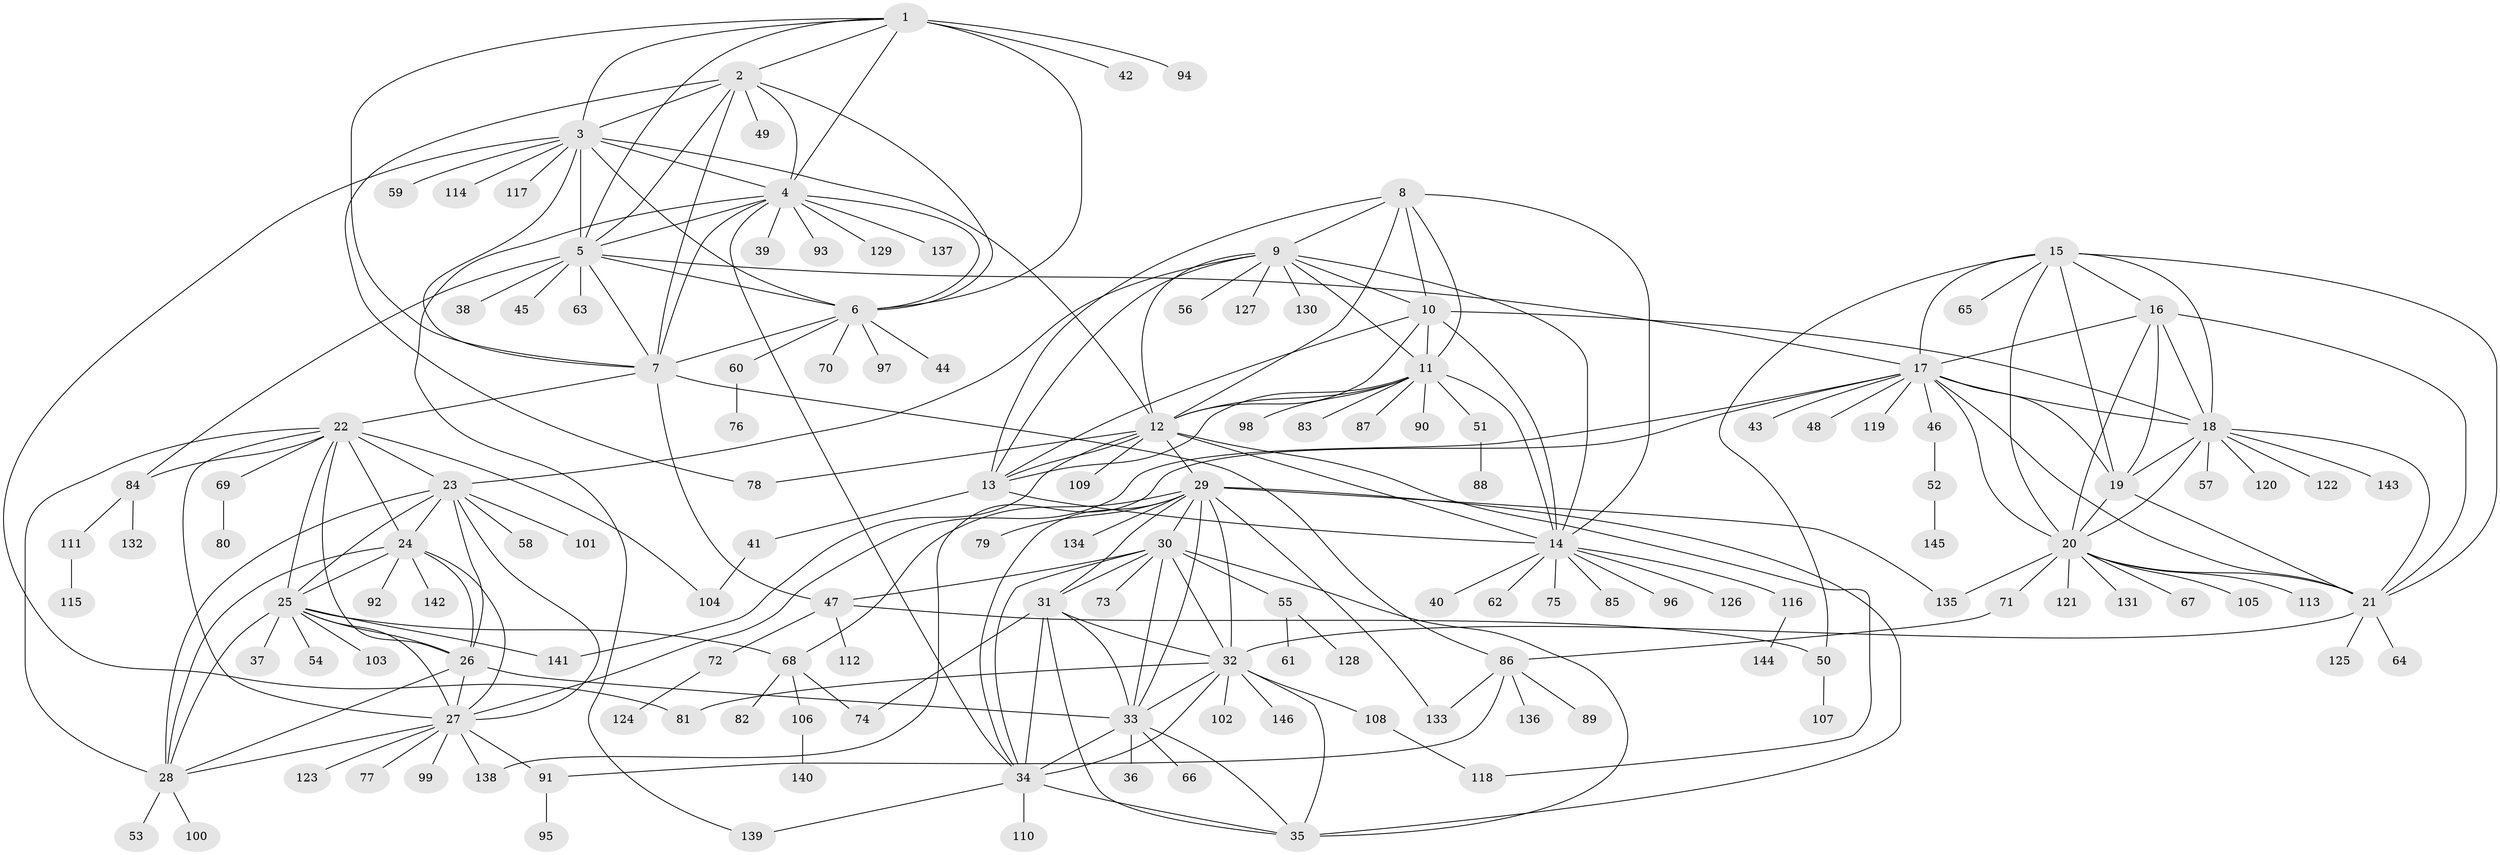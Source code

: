 // coarse degree distribution, {5: 0.016666666666666666, 11: 0.016666666666666666, 13: 0.016666666666666666, 9: 0.03333333333333333, 7: 0.025, 8: 0.016666666666666666, 14: 0.008333333333333333, 4: 0.03333333333333333, 10: 0.03333333333333333, 12: 0.008333333333333333, 6: 0.025, 1: 0.6333333333333333, 2: 0.10833333333333334, 3: 0.025}
// Generated by graph-tools (version 1.1) at 2025/24/03/03/25 07:24:16]
// undirected, 146 vertices, 242 edges
graph export_dot {
graph [start="1"]
  node [color=gray90,style=filled];
  1;
  2;
  3;
  4;
  5;
  6;
  7;
  8;
  9;
  10;
  11;
  12;
  13;
  14;
  15;
  16;
  17;
  18;
  19;
  20;
  21;
  22;
  23;
  24;
  25;
  26;
  27;
  28;
  29;
  30;
  31;
  32;
  33;
  34;
  35;
  36;
  37;
  38;
  39;
  40;
  41;
  42;
  43;
  44;
  45;
  46;
  47;
  48;
  49;
  50;
  51;
  52;
  53;
  54;
  55;
  56;
  57;
  58;
  59;
  60;
  61;
  62;
  63;
  64;
  65;
  66;
  67;
  68;
  69;
  70;
  71;
  72;
  73;
  74;
  75;
  76;
  77;
  78;
  79;
  80;
  81;
  82;
  83;
  84;
  85;
  86;
  87;
  88;
  89;
  90;
  91;
  92;
  93;
  94;
  95;
  96;
  97;
  98;
  99;
  100;
  101;
  102;
  103;
  104;
  105;
  106;
  107;
  108;
  109;
  110;
  111;
  112;
  113;
  114;
  115;
  116;
  117;
  118;
  119;
  120;
  121;
  122;
  123;
  124;
  125;
  126;
  127;
  128;
  129;
  130;
  131;
  132;
  133;
  134;
  135;
  136;
  137;
  138;
  139;
  140;
  141;
  142;
  143;
  144;
  145;
  146;
  1 -- 2;
  1 -- 3;
  1 -- 4;
  1 -- 5;
  1 -- 6;
  1 -- 7;
  1 -- 42;
  1 -- 94;
  2 -- 3;
  2 -- 4;
  2 -- 5;
  2 -- 6;
  2 -- 7;
  2 -- 49;
  2 -- 78;
  3 -- 4;
  3 -- 5;
  3 -- 6;
  3 -- 7;
  3 -- 12;
  3 -- 59;
  3 -- 81;
  3 -- 114;
  3 -- 117;
  4 -- 5;
  4 -- 6;
  4 -- 7;
  4 -- 34;
  4 -- 39;
  4 -- 93;
  4 -- 129;
  4 -- 137;
  4 -- 139;
  5 -- 6;
  5 -- 7;
  5 -- 17;
  5 -- 38;
  5 -- 45;
  5 -- 63;
  5 -- 84;
  6 -- 7;
  6 -- 44;
  6 -- 60;
  6 -- 70;
  6 -- 97;
  7 -- 22;
  7 -- 47;
  7 -- 86;
  8 -- 9;
  8 -- 10;
  8 -- 11;
  8 -- 12;
  8 -- 13;
  8 -- 14;
  9 -- 10;
  9 -- 11;
  9 -- 12;
  9 -- 13;
  9 -- 14;
  9 -- 23;
  9 -- 56;
  9 -- 127;
  9 -- 130;
  10 -- 11;
  10 -- 12;
  10 -- 13;
  10 -- 14;
  10 -- 18;
  11 -- 12;
  11 -- 13;
  11 -- 14;
  11 -- 51;
  11 -- 83;
  11 -- 87;
  11 -- 90;
  11 -- 98;
  12 -- 13;
  12 -- 14;
  12 -- 29;
  12 -- 78;
  12 -- 109;
  12 -- 118;
  12 -- 141;
  13 -- 14;
  13 -- 41;
  14 -- 40;
  14 -- 62;
  14 -- 75;
  14 -- 85;
  14 -- 96;
  14 -- 116;
  14 -- 126;
  15 -- 16;
  15 -- 17;
  15 -- 18;
  15 -- 19;
  15 -- 20;
  15 -- 21;
  15 -- 50;
  15 -- 65;
  16 -- 17;
  16 -- 18;
  16 -- 19;
  16 -- 20;
  16 -- 21;
  17 -- 18;
  17 -- 19;
  17 -- 20;
  17 -- 21;
  17 -- 27;
  17 -- 43;
  17 -- 46;
  17 -- 48;
  17 -- 119;
  17 -- 138;
  18 -- 19;
  18 -- 20;
  18 -- 21;
  18 -- 57;
  18 -- 120;
  18 -- 122;
  18 -- 143;
  19 -- 20;
  19 -- 21;
  20 -- 21;
  20 -- 67;
  20 -- 71;
  20 -- 105;
  20 -- 113;
  20 -- 121;
  20 -- 131;
  20 -- 135;
  21 -- 32;
  21 -- 64;
  21 -- 125;
  22 -- 23;
  22 -- 24;
  22 -- 25;
  22 -- 26;
  22 -- 27;
  22 -- 28;
  22 -- 69;
  22 -- 84;
  22 -- 104;
  23 -- 24;
  23 -- 25;
  23 -- 26;
  23 -- 27;
  23 -- 28;
  23 -- 58;
  23 -- 101;
  24 -- 25;
  24 -- 26;
  24 -- 27;
  24 -- 28;
  24 -- 92;
  24 -- 142;
  25 -- 26;
  25 -- 27;
  25 -- 28;
  25 -- 37;
  25 -- 54;
  25 -- 68;
  25 -- 103;
  25 -- 141;
  26 -- 27;
  26 -- 28;
  26 -- 33;
  27 -- 28;
  27 -- 77;
  27 -- 91;
  27 -- 99;
  27 -- 123;
  27 -- 138;
  28 -- 53;
  28 -- 100;
  29 -- 30;
  29 -- 31;
  29 -- 32;
  29 -- 33;
  29 -- 34;
  29 -- 35;
  29 -- 68;
  29 -- 79;
  29 -- 133;
  29 -- 134;
  29 -- 135;
  30 -- 31;
  30 -- 32;
  30 -- 33;
  30 -- 34;
  30 -- 35;
  30 -- 47;
  30 -- 55;
  30 -- 73;
  31 -- 32;
  31 -- 33;
  31 -- 34;
  31 -- 35;
  31 -- 74;
  32 -- 33;
  32 -- 34;
  32 -- 35;
  32 -- 81;
  32 -- 102;
  32 -- 108;
  32 -- 146;
  33 -- 34;
  33 -- 35;
  33 -- 36;
  33 -- 66;
  34 -- 35;
  34 -- 110;
  34 -- 139;
  41 -- 104;
  46 -- 52;
  47 -- 50;
  47 -- 72;
  47 -- 112;
  50 -- 107;
  51 -- 88;
  52 -- 145;
  55 -- 61;
  55 -- 128;
  60 -- 76;
  68 -- 74;
  68 -- 82;
  68 -- 106;
  69 -- 80;
  71 -- 86;
  72 -- 124;
  84 -- 111;
  84 -- 132;
  86 -- 89;
  86 -- 91;
  86 -- 133;
  86 -- 136;
  91 -- 95;
  106 -- 140;
  108 -- 118;
  111 -- 115;
  116 -- 144;
}
